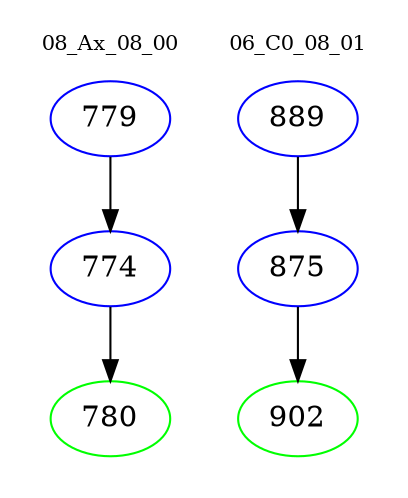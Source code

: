 digraph{
subgraph cluster_0 {
color = white
label = "08_Ax_08_00";
fontsize=10;
T0_779 [label="779", color="blue"]
T0_779 -> T0_774 [color="black"]
T0_774 [label="774", color="blue"]
T0_774 -> T0_780 [color="black"]
T0_780 [label="780", color="green"]
}
subgraph cluster_1 {
color = white
label = "06_C0_08_01";
fontsize=10;
T1_889 [label="889", color="blue"]
T1_889 -> T1_875 [color="black"]
T1_875 [label="875", color="blue"]
T1_875 -> T1_902 [color="black"]
T1_902 [label="902", color="green"]
}
}
